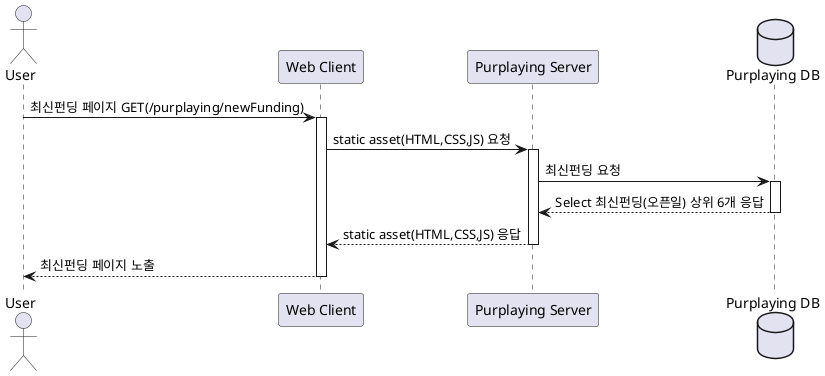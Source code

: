 @startuml
actor User
participant "Web Client" as C
participant "Purplaying Server" as S
database "Purplaying DB" as D

User -> C : 최신펀딩 페이지 GET(/purplaying/newFunding)
activate C
C -> S : static asset(HTML,CSS,JS) 요청
activate S
S -> D : 최신펀딩 요청
activate D
D --> S : Select 최신펀딩(오픈일) 상위 6개 응답
deactivate D
S --> C : static asset(HTML,CSS,JS) 응답
deactivate S
C --> User : 최신펀딩 페이지 노출
deactivate C

@enduml